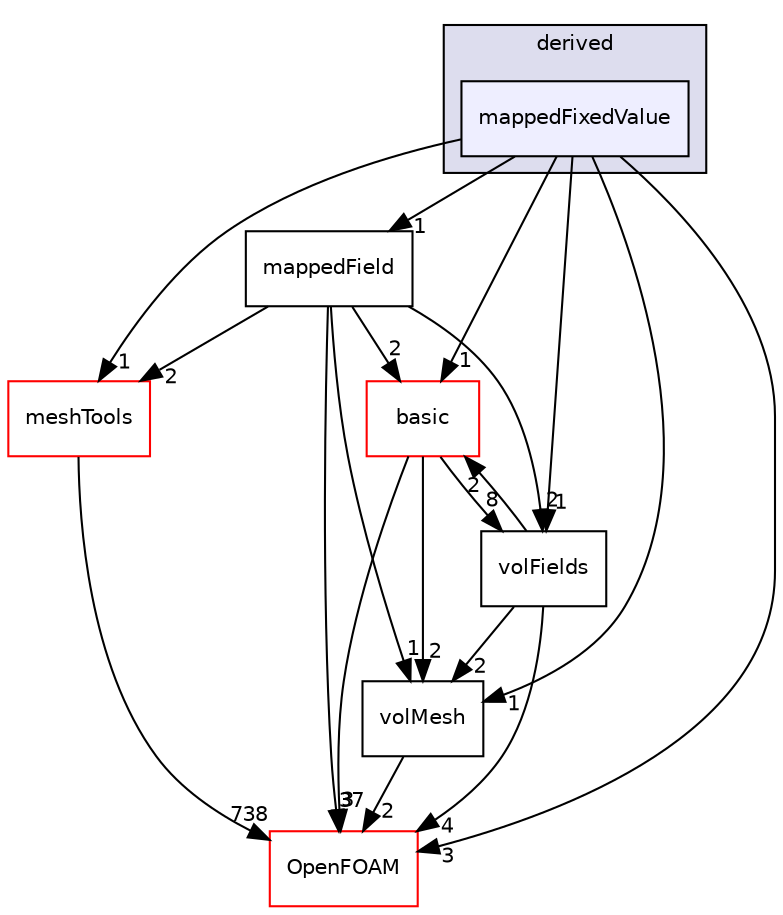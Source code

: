 digraph "src/finiteVolume/fields/fvPatchFields/derived/mappedFixedValue" {
  bgcolor=transparent;
  compound=true
  node [ fontsize="10", fontname="Helvetica"];
  edge [ labelfontsize="10", labelfontname="Helvetica"];
  subgraph clusterdir_ece9aa6b5af9a7776a75b0c1993b0910 {
    graph [ bgcolor="#ddddee", pencolor="black", label="derived" fontname="Helvetica", fontsize="10", URL="dir_ece9aa6b5af9a7776a75b0c1993b0910.html"]
  dir_ff7f03b23ae9c4ea573aec79a50e9708 [shape=box, label="mappedFixedValue", style="filled", fillcolor="#eeeeff", pencolor="black", URL="dir_ff7f03b23ae9c4ea573aec79a50e9708.html"];
  }
  dir_546b14c9025d30bb5b92fa069dbdd82c [shape=box label="basic" color="red" URL="dir_546b14c9025d30bb5b92fa069dbdd82c.html"];
  dir_ae30ad0bef50cf391b24c614251bb9fd [shape=box label="meshTools" color="red" URL="dir_ae30ad0bef50cf391b24c614251bb9fd.html"];
  dir_1a4209badf8dc5d7c181708103efea60 [shape=box label="volMesh" URL="dir_1a4209badf8dc5d7c181708103efea60.html"];
  dir_47b16d7c37e839500c86a9f85d390756 [shape=box label="mappedField" URL="dir_47b16d7c37e839500c86a9f85d390756.html"];
  dir_bd8bf7fa65467c460a50eacc456ce356 [shape=box label="volFields" URL="dir_bd8bf7fa65467c460a50eacc456ce356.html"];
  dir_c5473ff19b20e6ec4dfe5c310b3778a8 [shape=box label="OpenFOAM" color="red" URL="dir_c5473ff19b20e6ec4dfe5c310b3778a8.html"];
  dir_546b14c9025d30bb5b92fa069dbdd82c->dir_1a4209badf8dc5d7c181708103efea60 [headlabel="2", labeldistance=1.5 headhref="dir_000933_001266.html"];
  dir_546b14c9025d30bb5b92fa069dbdd82c->dir_bd8bf7fa65467c460a50eacc456ce356 [headlabel="8", labeldistance=1.5 headhref="dir_000933_001057.html"];
  dir_546b14c9025d30bb5b92fa069dbdd82c->dir_c5473ff19b20e6ec4dfe5c310b3778a8 [headlabel="37", labeldistance=1.5 headhref="dir_000933_001950.html"];
  dir_ae30ad0bef50cf391b24c614251bb9fd->dir_c5473ff19b20e6ec4dfe5c310b3778a8 [headlabel="738", labeldistance=1.5 headhref="dir_001804_001950.html"];
  dir_1a4209badf8dc5d7c181708103efea60->dir_c5473ff19b20e6ec4dfe5c310b3778a8 [headlabel="2", labeldistance=1.5 headhref="dir_001266_001950.html"];
  dir_47b16d7c37e839500c86a9f85d390756->dir_546b14c9025d30bb5b92fa069dbdd82c [headlabel="2", labeldistance=1.5 headhref="dir_000986_000933.html"];
  dir_47b16d7c37e839500c86a9f85d390756->dir_ae30ad0bef50cf391b24c614251bb9fd [headlabel="2", labeldistance=1.5 headhref="dir_000986_001804.html"];
  dir_47b16d7c37e839500c86a9f85d390756->dir_1a4209badf8dc5d7c181708103efea60 [headlabel="1", labeldistance=1.5 headhref="dir_000986_001266.html"];
  dir_47b16d7c37e839500c86a9f85d390756->dir_bd8bf7fa65467c460a50eacc456ce356 [headlabel="2", labeldistance=1.5 headhref="dir_000986_001057.html"];
  dir_47b16d7c37e839500c86a9f85d390756->dir_c5473ff19b20e6ec4dfe5c310b3778a8 [headlabel="3", labeldistance=1.5 headhref="dir_000986_001950.html"];
  dir_bd8bf7fa65467c460a50eacc456ce356->dir_546b14c9025d30bb5b92fa069dbdd82c [headlabel="2", labeldistance=1.5 headhref="dir_001057_000933.html"];
  dir_bd8bf7fa65467c460a50eacc456ce356->dir_1a4209badf8dc5d7c181708103efea60 [headlabel="2", labeldistance=1.5 headhref="dir_001057_001266.html"];
  dir_bd8bf7fa65467c460a50eacc456ce356->dir_c5473ff19b20e6ec4dfe5c310b3778a8 [headlabel="4", labeldistance=1.5 headhref="dir_001057_001950.html"];
  dir_ff7f03b23ae9c4ea573aec79a50e9708->dir_546b14c9025d30bb5b92fa069dbdd82c [headlabel="1", labeldistance=1.5 headhref="dir_000989_000933.html"];
  dir_ff7f03b23ae9c4ea573aec79a50e9708->dir_ae30ad0bef50cf391b24c614251bb9fd [headlabel="1", labeldistance=1.5 headhref="dir_000989_001804.html"];
  dir_ff7f03b23ae9c4ea573aec79a50e9708->dir_1a4209badf8dc5d7c181708103efea60 [headlabel="1", labeldistance=1.5 headhref="dir_000989_001266.html"];
  dir_ff7f03b23ae9c4ea573aec79a50e9708->dir_47b16d7c37e839500c86a9f85d390756 [headlabel="1", labeldistance=1.5 headhref="dir_000989_000986.html"];
  dir_ff7f03b23ae9c4ea573aec79a50e9708->dir_bd8bf7fa65467c460a50eacc456ce356 [headlabel="1", labeldistance=1.5 headhref="dir_000989_001057.html"];
  dir_ff7f03b23ae9c4ea573aec79a50e9708->dir_c5473ff19b20e6ec4dfe5c310b3778a8 [headlabel="3", labeldistance=1.5 headhref="dir_000989_001950.html"];
}
